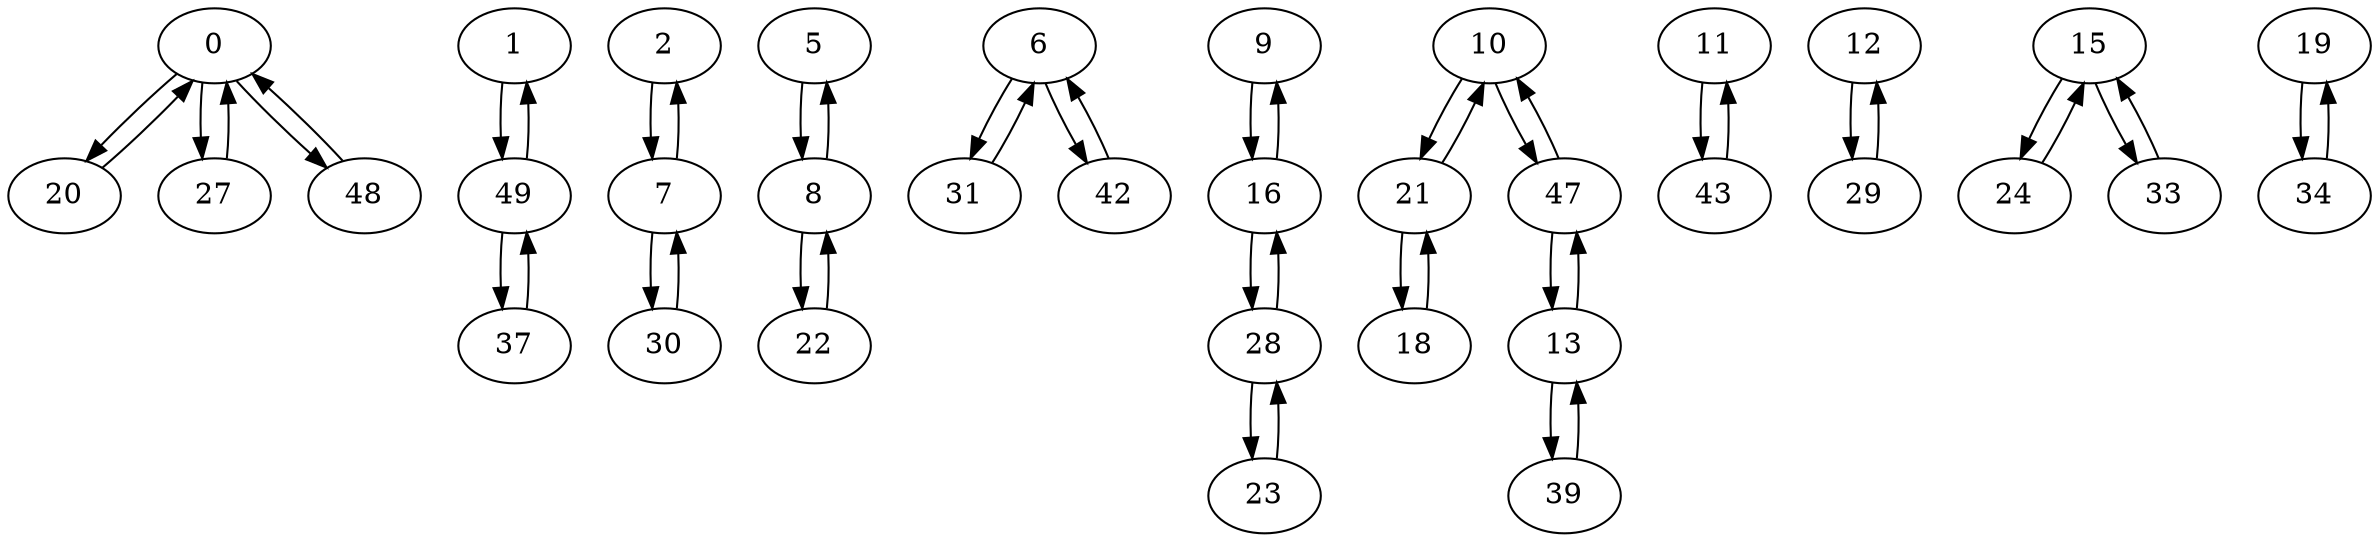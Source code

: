 digraph G {
  0 -> 20;
  0 -> 27;
  0 -> 48;
  1 -> 49;
  2 -> 7;
  5 -> 8;
  6 -> 31;
  6 -> 42;
  7 -> 2;
  7 -> 30;
  8 -> 5;
  8 -> 22;
  9 -> 16;
  10 -> 21;
  10 -> 47;
  11 -> 43;
  12 -> 29;
  13 -> 39;
  13 -> 47;
  15 -> 24;
  15 -> 33;
  16 -> 9;
  16 -> 28;
  18 -> 21;
  19 -> 34;
  20 -> 0;
  21 -> 10;
  21 -> 18;
  22 -> 8;
  23 -> 28;
  24 -> 15;
  27 -> 0;
  28 -> 16;
  28 -> 23;
  29 -> 12;
  30 -> 7;
  31 -> 6;
  33 -> 15;
  34 -> 19;
  37 -> 49;
  39 -> 13;
  42 -> 6;
  43 -> 11;
  47 -> 10;
  47 -> 13;
  48 -> 0;
  49 -> 1;
  49 -> 37;
}